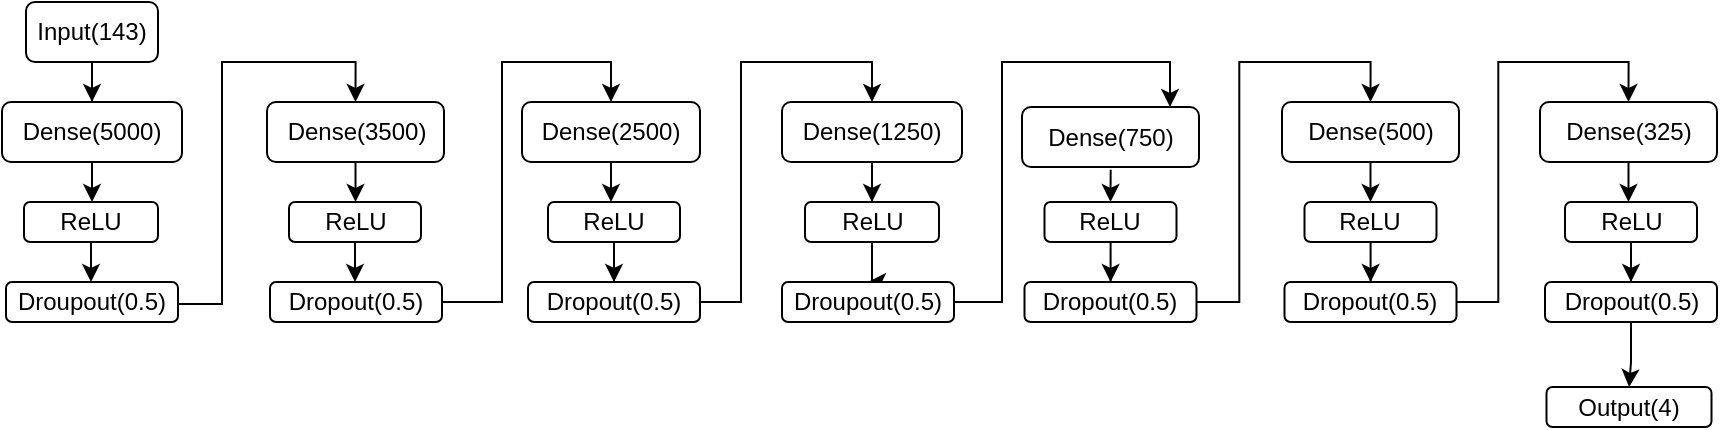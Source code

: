 <mxfile version="21.1.0" type="device">
  <diagram name="Page-1" id="W8oEkTf5RIV4oMQ5cy5A">
    <mxGraphModel dx="1050" dy="581" grid="1" gridSize="10" guides="1" tooltips="1" connect="1" arrows="1" fold="1" page="1" pageScale="1" pageWidth="827" pageHeight="1169" math="0" shadow="0">
      <root>
        <mxCell id="0" />
        <mxCell id="1" parent="0" />
        <mxCell id="f4N7hP-nrOuTc8h25lRb-3" value="" style="edgeStyle=orthogonalEdgeStyle;rounded=0;orthogonalLoop=1;jettySize=auto;html=1;" parent="1" source="f4N7hP-nrOuTc8h25lRb-1" target="f4N7hP-nrOuTc8h25lRb-2" edge="1">
          <mxGeometry relative="1" as="geometry" />
        </mxCell>
        <mxCell id="f4N7hP-nrOuTc8h25lRb-1" value="Dense(5000)&lt;br&gt;" style="rounded=1;whiteSpace=wrap;html=1;" parent="1" vertex="1">
          <mxGeometry x="10" y="120" width="90" height="30" as="geometry" />
        </mxCell>
        <mxCell id="f4N7hP-nrOuTc8h25lRb-9" value="" style="edgeStyle=orthogonalEdgeStyle;rounded=0;orthogonalLoop=1;jettySize=auto;html=1;" parent="1" source="f4N7hP-nrOuTc8h25lRb-2" target="f4N7hP-nrOuTc8h25lRb-8" edge="1">
          <mxGeometry relative="1" as="geometry" />
        </mxCell>
        <mxCell id="f4N7hP-nrOuTc8h25lRb-2" value="ReLU" style="whiteSpace=wrap;html=1;rounded=1;" parent="1" vertex="1">
          <mxGeometry x="21" y="170" width="67" height="20" as="geometry" />
        </mxCell>
        <mxCell id="f4N7hP-nrOuTc8h25lRb-6" style="edgeStyle=orthogonalEdgeStyle;rounded=0;orthogonalLoop=1;jettySize=auto;html=1;entryX=0.5;entryY=0;entryDx=0;entryDy=0;" parent="1" source="f4N7hP-nrOuTc8h25lRb-5" target="f4N7hP-nrOuTc8h25lRb-1" edge="1">
          <mxGeometry relative="1" as="geometry" />
        </mxCell>
        <mxCell id="f4N7hP-nrOuTc8h25lRb-5" value="Input(143)" style="rounded=1;whiteSpace=wrap;html=1;" parent="1" vertex="1">
          <mxGeometry x="22" y="70" width="66" height="30" as="geometry" />
        </mxCell>
        <mxCell id="f4N7hP-nrOuTc8h25lRb-18" value="" style="edgeStyle=orthogonalEdgeStyle;rounded=0;orthogonalLoop=1;jettySize=auto;html=1;entryX=0.5;entryY=0;entryDx=0;entryDy=0;" parent="1" source="f4N7hP-nrOuTc8h25lRb-8" target="f4N7hP-nrOuTc8h25lRb-17" edge="1">
          <mxGeometry relative="1" as="geometry">
            <Array as="points">
              <mxPoint x="120" y="221" />
              <mxPoint x="120" y="100" />
              <mxPoint x="187" y="100" />
            </Array>
          </mxGeometry>
        </mxCell>
        <mxCell id="f4N7hP-nrOuTc8h25lRb-8" value="Droupout(0.5)" style="whiteSpace=wrap;html=1;rounded=1;" parent="1" vertex="1">
          <mxGeometry x="12" y="210" width="86" height="20" as="geometry" />
        </mxCell>
        <mxCell id="f4N7hP-nrOuTc8h25lRb-20" value="" style="edgeStyle=orthogonalEdgeStyle;rounded=0;orthogonalLoop=1;jettySize=auto;html=1;" parent="1" source="f4N7hP-nrOuTc8h25lRb-12" target="f4N7hP-nrOuTc8h25lRb-19" edge="1">
          <mxGeometry relative="1" as="geometry" />
        </mxCell>
        <mxCell id="f4N7hP-nrOuTc8h25lRb-12" value="ReLU" style="whiteSpace=wrap;html=1;rounded=1;" parent="1" vertex="1">
          <mxGeometry x="153.5" y="170" width="66" height="20" as="geometry" />
        </mxCell>
        <mxCell id="J-Y-badWcm6C_TbxMoTY-1" style="edgeStyle=orthogonalEdgeStyle;rounded=0;orthogonalLoop=1;jettySize=auto;html=1;entryX=0.5;entryY=0;entryDx=0;entryDy=0;" edge="1" parent="1" source="f4N7hP-nrOuTc8h25lRb-17" target="f4N7hP-nrOuTc8h25lRb-12">
          <mxGeometry relative="1" as="geometry" />
        </mxCell>
        <mxCell id="f4N7hP-nrOuTc8h25lRb-17" value="Dense(3500)" style="whiteSpace=wrap;html=1;rounded=1;" parent="1" vertex="1">
          <mxGeometry x="142.5" y="120" width="88.5" height="30" as="geometry" />
        </mxCell>
        <mxCell id="f4N7hP-nrOuTc8h25lRb-22" value="" style="edgeStyle=orthogonalEdgeStyle;rounded=0;orthogonalLoop=1;jettySize=auto;html=1;entryX=0.5;entryY=0;entryDx=0;entryDy=0;" parent="1" source="f4N7hP-nrOuTc8h25lRb-19" target="f4N7hP-nrOuTc8h25lRb-21" edge="1">
          <mxGeometry relative="1" as="geometry">
            <Array as="points">
              <mxPoint x="260" y="220" />
              <mxPoint x="260" y="100" />
              <mxPoint x="315" y="100" />
            </Array>
          </mxGeometry>
        </mxCell>
        <mxCell id="f4N7hP-nrOuTc8h25lRb-19" value="Dropout(0.5)" style="whiteSpace=wrap;html=1;rounded=1;" parent="1" vertex="1">
          <mxGeometry x="144" y="210" width="86" height="20" as="geometry" />
        </mxCell>
        <mxCell id="J-Y-badWcm6C_TbxMoTY-81" style="edgeStyle=orthogonalEdgeStyle;rounded=0;orthogonalLoop=1;jettySize=auto;html=1;entryX=0.474;entryY=0.035;entryDx=0;entryDy=0;entryPerimeter=0;" edge="1" parent="1" source="f4N7hP-nrOuTc8h25lRb-21" target="J-Y-badWcm6C_TbxMoTY-32">
          <mxGeometry relative="1" as="geometry" />
        </mxCell>
        <mxCell id="f4N7hP-nrOuTc8h25lRb-21" value="Dense(2500)" style="whiteSpace=wrap;html=1;rounded=1;" parent="1" vertex="1">
          <mxGeometry x="270" y="120" width="89" height="30" as="geometry" />
        </mxCell>
        <mxCell id="J-Y-badWcm6C_TbxMoTY-15" value="" style="edgeStyle=orthogonalEdgeStyle;rounded=0;orthogonalLoop=1;jettySize=auto;html=1;" edge="1" parent="1" source="J-Y-badWcm6C_TbxMoTY-16" target="J-Y-badWcm6C_TbxMoTY-18">
          <mxGeometry relative="1" as="geometry" />
        </mxCell>
        <mxCell id="J-Y-badWcm6C_TbxMoTY-16" value="Dense(1250)" style="rounded=1;whiteSpace=wrap;html=1;" vertex="1" parent="1">
          <mxGeometry x="400" y="120" width="90" height="30" as="geometry" />
        </mxCell>
        <mxCell id="J-Y-badWcm6C_TbxMoTY-17" value="" style="edgeStyle=orthogonalEdgeStyle;rounded=0;orthogonalLoop=1;jettySize=auto;html=1;" edge="1" parent="1" source="J-Y-badWcm6C_TbxMoTY-18" target="J-Y-badWcm6C_TbxMoTY-20">
          <mxGeometry relative="1" as="geometry" />
        </mxCell>
        <mxCell id="J-Y-badWcm6C_TbxMoTY-18" value="ReLU" style="whiteSpace=wrap;html=1;rounded=1;" vertex="1" parent="1">
          <mxGeometry x="411.5" y="170" width="67" height="20" as="geometry" />
        </mxCell>
        <mxCell id="J-Y-badWcm6C_TbxMoTY-19" value="" style="edgeStyle=orthogonalEdgeStyle;rounded=0;orthogonalLoop=1;jettySize=auto;html=1;" edge="1" parent="1" source="J-Y-badWcm6C_TbxMoTY-20" target="J-Y-badWcm6C_TbxMoTY-24">
          <mxGeometry relative="1" as="geometry">
            <Array as="points">
              <mxPoint x="510" y="220" />
              <mxPoint x="510" y="100" />
              <mxPoint x="594" y="100" />
            </Array>
          </mxGeometry>
        </mxCell>
        <mxCell id="J-Y-badWcm6C_TbxMoTY-20" value="Droupout(0.5)" style="whiteSpace=wrap;html=1;rounded=1;" vertex="1" parent="1">
          <mxGeometry x="400" y="210" width="86" height="20" as="geometry" />
        </mxCell>
        <mxCell id="J-Y-badWcm6C_TbxMoTY-21" value="" style="edgeStyle=orthogonalEdgeStyle;rounded=0;orthogonalLoop=1;jettySize=auto;html=1;" edge="1" parent="1" source="J-Y-badWcm6C_TbxMoTY-22" target="J-Y-badWcm6C_TbxMoTY-26">
          <mxGeometry relative="1" as="geometry" />
        </mxCell>
        <mxCell id="J-Y-badWcm6C_TbxMoTY-22" value="ReLU" style="whiteSpace=wrap;html=1;rounded=1;" vertex="1" parent="1">
          <mxGeometry x="531.25" y="170" width="66" height="20" as="geometry" />
        </mxCell>
        <mxCell id="J-Y-badWcm6C_TbxMoTY-24" value="Dense(750)" style="whiteSpace=wrap;html=1;rounded=1;" vertex="1" parent="1">
          <mxGeometry x="520" y="122.5" width="88.5" height="30" as="geometry" />
        </mxCell>
        <mxCell id="J-Y-badWcm6C_TbxMoTY-25" value="" style="edgeStyle=orthogonalEdgeStyle;rounded=0;orthogonalLoop=1;jettySize=auto;html=1;entryX=0.5;entryY=0;entryDx=0;entryDy=0;" edge="1" parent="1" source="J-Y-badWcm6C_TbxMoTY-26" target="J-Y-badWcm6C_TbxMoTY-68">
          <mxGeometry relative="1" as="geometry">
            <mxPoint x="537" y="832.5" as="targetPoint" />
          </mxGeometry>
        </mxCell>
        <mxCell id="J-Y-badWcm6C_TbxMoTY-26" value="Dropout(0.5)" style="whiteSpace=wrap;html=1;rounded=1;" vertex="1" parent="1">
          <mxGeometry x="521.25" y="210" width="86" height="20" as="geometry" />
        </mxCell>
        <mxCell id="J-Y-badWcm6C_TbxMoTY-35" style="edgeStyle=orthogonalEdgeStyle;rounded=0;orthogonalLoop=1;jettySize=auto;html=1;entryX=0.5;entryY=0;entryDx=0;entryDy=0;" edge="1" parent="1" source="J-Y-badWcm6C_TbxMoTY-28" target="J-Y-badWcm6C_TbxMoTY-16">
          <mxGeometry relative="1" as="geometry" />
        </mxCell>
        <mxCell id="J-Y-badWcm6C_TbxMoTY-28" value="Dropout(0.5)" style="whiteSpace=wrap;html=1;rounded=1;" vertex="1" parent="1">
          <mxGeometry x="273" y="210" width="86" height="20" as="geometry" />
        </mxCell>
        <mxCell id="J-Y-badWcm6C_TbxMoTY-34" style="edgeStyle=orthogonalEdgeStyle;rounded=0;orthogonalLoop=1;jettySize=auto;html=1;entryX=0.5;entryY=0;entryDx=0;entryDy=0;" edge="1" parent="1" source="J-Y-badWcm6C_TbxMoTY-32" target="J-Y-badWcm6C_TbxMoTY-28">
          <mxGeometry relative="1" as="geometry" />
        </mxCell>
        <mxCell id="J-Y-badWcm6C_TbxMoTY-32" value="ReLU" style="whiteSpace=wrap;html=1;rounded=1;" vertex="1" parent="1">
          <mxGeometry x="283" y="170" width="66" height="20" as="geometry" />
        </mxCell>
        <mxCell id="J-Y-badWcm6C_TbxMoTY-65" value="" style="edgeStyle=orthogonalEdgeStyle;rounded=0;orthogonalLoop=1;jettySize=auto;html=1;" edge="1" parent="1" source="J-Y-badWcm6C_TbxMoTY-66" target="J-Y-badWcm6C_TbxMoTY-69">
          <mxGeometry relative="1" as="geometry" />
        </mxCell>
        <mxCell id="J-Y-badWcm6C_TbxMoTY-66" value="ReLU" style="whiteSpace=wrap;html=1;rounded=1;" vertex="1" parent="1">
          <mxGeometry x="661.25" y="170" width="66" height="20" as="geometry" />
        </mxCell>
        <mxCell id="J-Y-badWcm6C_TbxMoTY-67" style="edgeStyle=orthogonalEdgeStyle;rounded=0;orthogonalLoop=1;jettySize=auto;html=1;entryX=0.5;entryY=0;entryDx=0;entryDy=0;" edge="1" parent="1" source="J-Y-badWcm6C_TbxMoTY-68" target="J-Y-badWcm6C_TbxMoTY-66">
          <mxGeometry relative="1" as="geometry" />
        </mxCell>
        <mxCell id="J-Y-badWcm6C_TbxMoTY-68" value="Dense(500)" style="whiteSpace=wrap;html=1;rounded=1;" vertex="1" parent="1">
          <mxGeometry x="650" y="120" width="88.5" height="30" as="geometry" />
        </mxCell>
        <mxCell id="J-Y-badWcm6C_TbxMoTY-75" style="edgeStyle=orthogonalEdgeStyle;rounded=0;orthogonalLoop=1;jettySize=auto;html=1;entryX=0.5;entryY=0;entryDx=0;entryDy=0;" edge="1" parent="1" source="J-Y-badWcm6C_TbxMoTY-69" target="J-Y-badWcm6C_TbxMoTY-73">
          <mxGeometry relative="1" as="geometry" />
        </mxCell>
        <mxCell id="J-Y-badWcm6C_TbxMoTY-69" value="Dropout(0.5)" style="whiteSpace=wrap;html=1;rounded=1;" vertex="1" parent="1">
          <mxGeometry x="651.25" y="210" width="86" height="20" as="geometry" />
        </mxCell>
        <mxCell id="J-Y-badWcm6C_TbxMoTY-70" value="" style="edgeStyle=orthogonalEdgeStyle;rounded=0;orthogonalLoop=1;jettySize=auto;html=1;" edge="1" parent="1" source="J-Y-badWcm6C_TbxMoTY-71" target="J-Y-badWcm6C_TbxMoTY-74">
          <mxGeometry relative="1" as="geometry" />
        </mxCell>
        <mxCell id="J-Y-badWcm6C_TbxMoTY-71" value="ReLU" style="whiteSpace=wrap;html=1;rounded=1;" vertex="1" parent="1">
          <mxGeometry x="791.5" y="170" width="66" height="20" as="geometry" />
        </mxCell>
        <mxCell id="J-Y-badWcm6C_TbxMoTY-83" style="edgeStyle=orthogonalEdgeStyle;rounded=0;orthogonalLoop=1;jettySize=auto;html=1;entryX=0.481;entryY=0;entryDx=0;entryDy=0;entryPerimeter=0;" edge="1" parent="1" source="J-Y-badWcm6C_TbxMoTY-73" target="J-Y-badWcm6C_TbxMoTY-71">
          <mxGeometry relative="1" as="geometry" />
        </mxCell>
        <mxCell id="J-Y-badWcm6C_TbxMoTY-73" value="Dense(325)" style="whiteSpace=wrap;html=1;rounded=1;" vertex="1" parent="1">
          <mxGeometry x="779" y="120" width="88.5" height="30" as="geometry" />
        </mxCell>
        <mxCell id="J-Y-badWcm6C_TbxMoTY-77" value="" style="edgeStyle=orthogonalEdgeStyle;rounded=0;orthogonalLoop=1;jettySize=auto;html=1;" edge="1" parent="1" source="J-Y-badWcm6C_TbxMoTY-74" target="J-Y-badWcm6C_TbxMoTY-76">
          <mxGeometry relative="1" as="geometry" />
        </mxCell>
        <mxCell id="J-Y-badWcm6C_TbxMoTY-74" value="Dropout(0.5)" style="whiteSpace=wrap;html=1;rounded=1;" vertex="1" parent="1">
          <mxGeometry x="781.5" y="210" width="86" height="20" as="geometry" />
        </mxCell>
        <mxCell id="J-Y-badWcm6C_TbxMoTY-76" value="Output(4)" style="whiteSpace=wrap;html=1;rounded=1;" vertex="1" parent="1">
          <mxGeometry x="782.25" y="262.5" width="82.5" height="20" as="geometry" />
        </mxCell>
        <mxCell id="J-Y-badWcm6C_TbxMoTY-87" value="" style="endArrow=classic;html=1;rounded=0;exitX=0.501;exitY=1.044;exitDx=0;exitDy=0;exitPerimeter=0;entryX=0.5;entryY=0;entryDx=0;entryDy=0;" edge="1" parent="1" source="J-Y-badWcm6C_TbxMoTY-24" target="J-Y-badWcm6C_TbxMoTY-22">
          <mxGeometry width="50" height="50" relative="1" as="geometry">
            <mxPoint x="520" y="190" as="sourcePoint" />
            <mxPoint x="570" y="140" as="targetPoint" />
          </mxGeometry>
        </mxCell>
      </root>
    </mxGraphModel>
  </diagram>
</mxfile>
